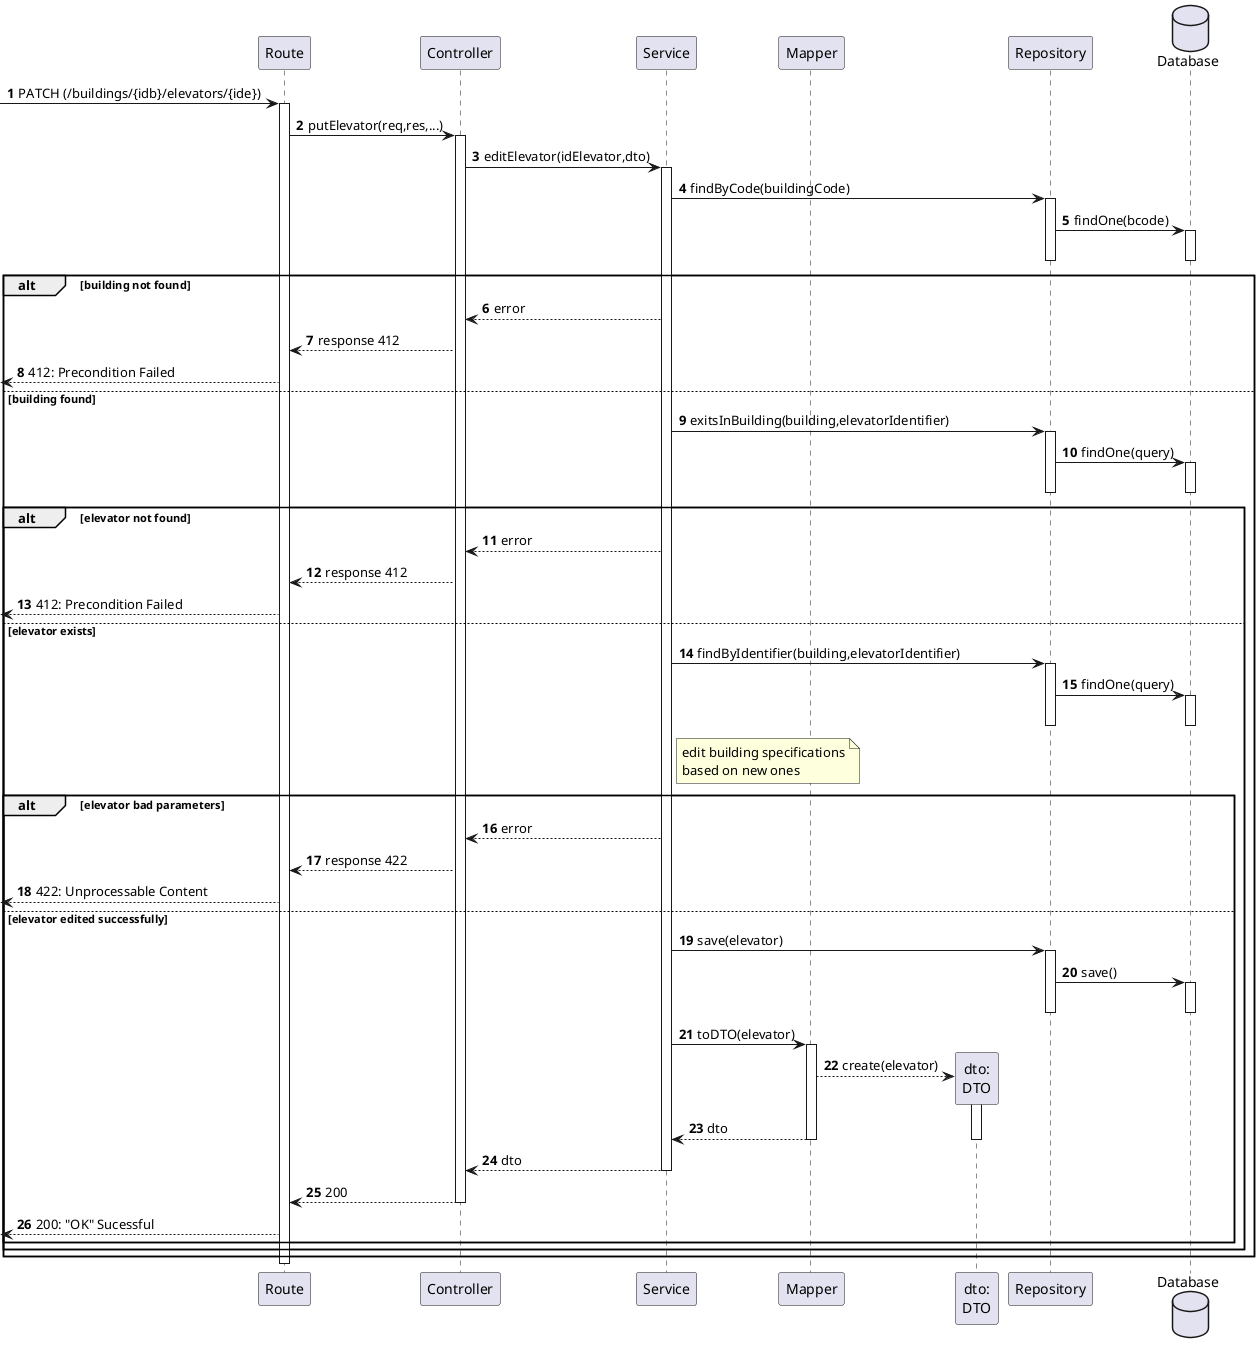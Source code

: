 @startuml
autonumber




participant "Route" as r
participant "Controller" as ctrl
participant "Service" as svc

participant "Mapper" as map
participant "dto:\nDTO" as dto
participant "Repository" as repo
database "Database" as db


[-> r: PATCH (/buildings/{idb}/elevators/{ide})
    activate r
            r -> ctrl : putElevator(req,res,...)
                activate ctrl
                    ctrl -> svc : editElevator(idElevator,dto)
                    activate svc
                        svc -> repo : findByCode(buildingCode)
                            activate repo
                                repo -> db : findOne(bcode)
                            activate db
                            deactivate db
                            deactivate repo

                        alt building not found
                            svc --> ctrl : error
                            ctrl --> r : response 412
                            [<-- r : 412: Precondition Failed



                        else building found

                            svc -> repo : exitsInBuilding(building,elevatorIdentifier)
                                activate repo
                                    repo -> db : findOne(query)
                                    activate db
                                    deactivate db
                                deactivate repo

                            alt elevator not found
                                svc --> ctrl : error
                                ctrl --> r : response 412
                                [<-- r : 412: Precondition Failed
                            else elevator exists

                                svc -> repo: findByIdentifier(building,elevatorIdentifier)
                                    activate repo
                                        repo -> db : findOne(query)
                                        activate db
                                        deactivate db
                                    deactivate repo

                                note right of svc
                                    edit building specifications
                                    based on new ones
                                end note


                            alt elevator bad parameters
                                svc --> ctrl : error
                                ctrl --> r : response 422
                                [<-- r : 422: Unprocessable Content
                            else elevator edited successfully
                               svc -> repo : save(elevator)
                               activate repo
                                    repo -> db: save()
                                    activate db
                                    deactivate db
                               deactivate repo




                            svc -> map : toDTO(elevator)
                            activate map
                                map --> dto **: create(elevator)
                                activate dto

                                map --> svc : dto
                                deactivate dto
                            deactivate map

                            svc --> ctrl : dto
                        deactivate svc

                        ctrl --> r : 200
                    deactivate ctrl




            [<-- r: 200: "OK" Sucessful
                end
            end
         end
    deactivate r

@enduml
